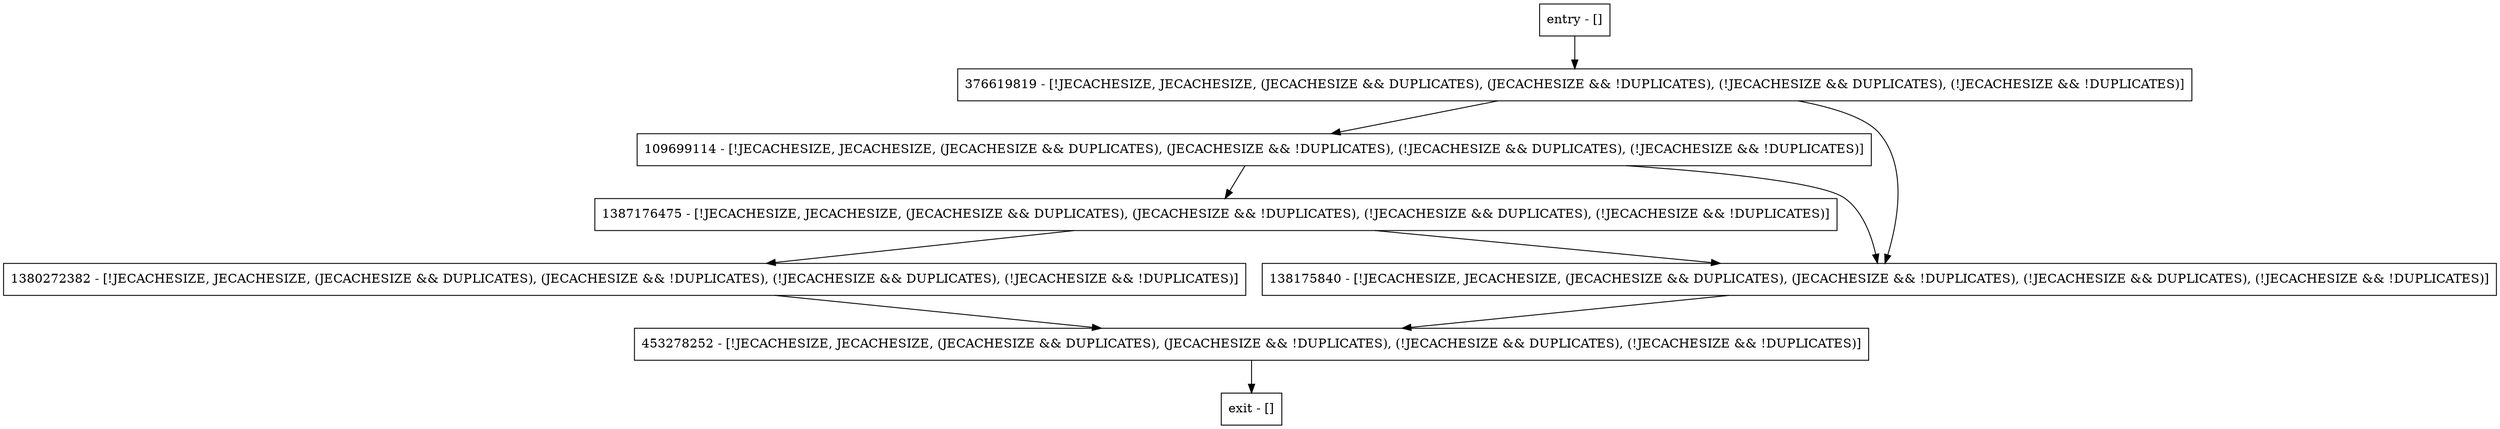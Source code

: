 digraph isLNImmediatelyObsolete {
node [shape=record];
109699114 [label="109699114 - [!JECACHESIZE, JECACHESIZE, (JECACHESIZE && DUPLICATES), (JECACHESIZE && !DUPLICATES), (!JECACHESIZE && DUPLICATES), (!JECACHESIZE && !DUPLICATES)]"];
entry [label="entry - []"];
exit [label="exit - []"];
376619819 [label="376619819 - [!JECACHESIZE, JECACHESIZE, (JECACHESIZE && DUPLICATES), (JECACHESIZE && !DUPLICATES), (!JECACHESIZE && DUPLICATES), (!JECACHESIZE && !DUPLICATES)]"];
138175840 [label="138175840 - [!JECACHESIZE, JECACHESIZE, (JECACHESIZE && DUPLICATES), (JECACHESIZE && !DUPLICATES), (!JECACHESIZE && DUPLICATES), (!JECACHESIZE && !DUPLICATES)]"];
1387176475 [label="1387176475 - [!JECACHESIZE, JECACHESIZE, (JECACHESIZE && DUPLICATES), (JECACHESIZE && !DUPLICATES), (!JECACHESIZE && DUPLICATES), (!JECACHESIZE && !DUPLICATES)]"];
1380272382 [label="1380272382 - [!JECACHESIZE, JECACHESIZE, (JECACHESIZE && DUPLICATES), (JECACHESIZE && !DUPLICATES), (!JECACHESIZE && DUPLICATES), (!JECACHESIZE && !DUPLICATES)]"];
453278252 [label="453278252 - [!JECACHESIZE, JECACHESIZE, (JECACHESIZE && DUPLICATES), (JECACHESIZE && !DUPLICATES), (!JECACHESIZE && DUPLICATES), (!JECACHESIZE && !DUPLICATES)]"];
entry;
exit;
109699114 -> 138175840;
109699114 -> 1387176475;
entry -> 376619819;
376619819 -> 109699114;
376619819 -> 138175840;
138175840 -> 453278252;
1387176475 -> 138175840;
1387176475 -> 1380272382;
1380272382 -> 453278252;
453278252 -> exit;
}
